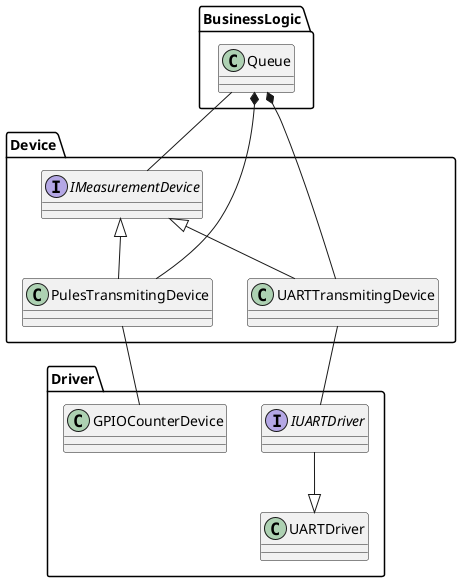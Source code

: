 @startuml

package BusinessLogic {
    class Queue {
    }
}

package Device {
    interface IMeasurementDevice {
    }


    class PulesTransmitingDevice {
    }

    class UARTTransmitingDevice {
    }
}

package Driver {
    class GPIOCounterDevice {
    }

    interface IUARTDriver {
    }

    class UARTDriver {
    }
}


Queue -- IMeasurementDevice
Queue *-- PulesTransmitingDevice
Queue *-- UARTTransmitingDevice
IMeasurementDevice <|-- PulesTransmitingDevice
IMeasurementDevice <|-- UARTTransmitingDevice

UARTTransmitingDevice -- IUARTDriver
PulesTransmitingDevice -- GPIOCounterDevice

IUARTDriver --|> UARTDriver

@enduml